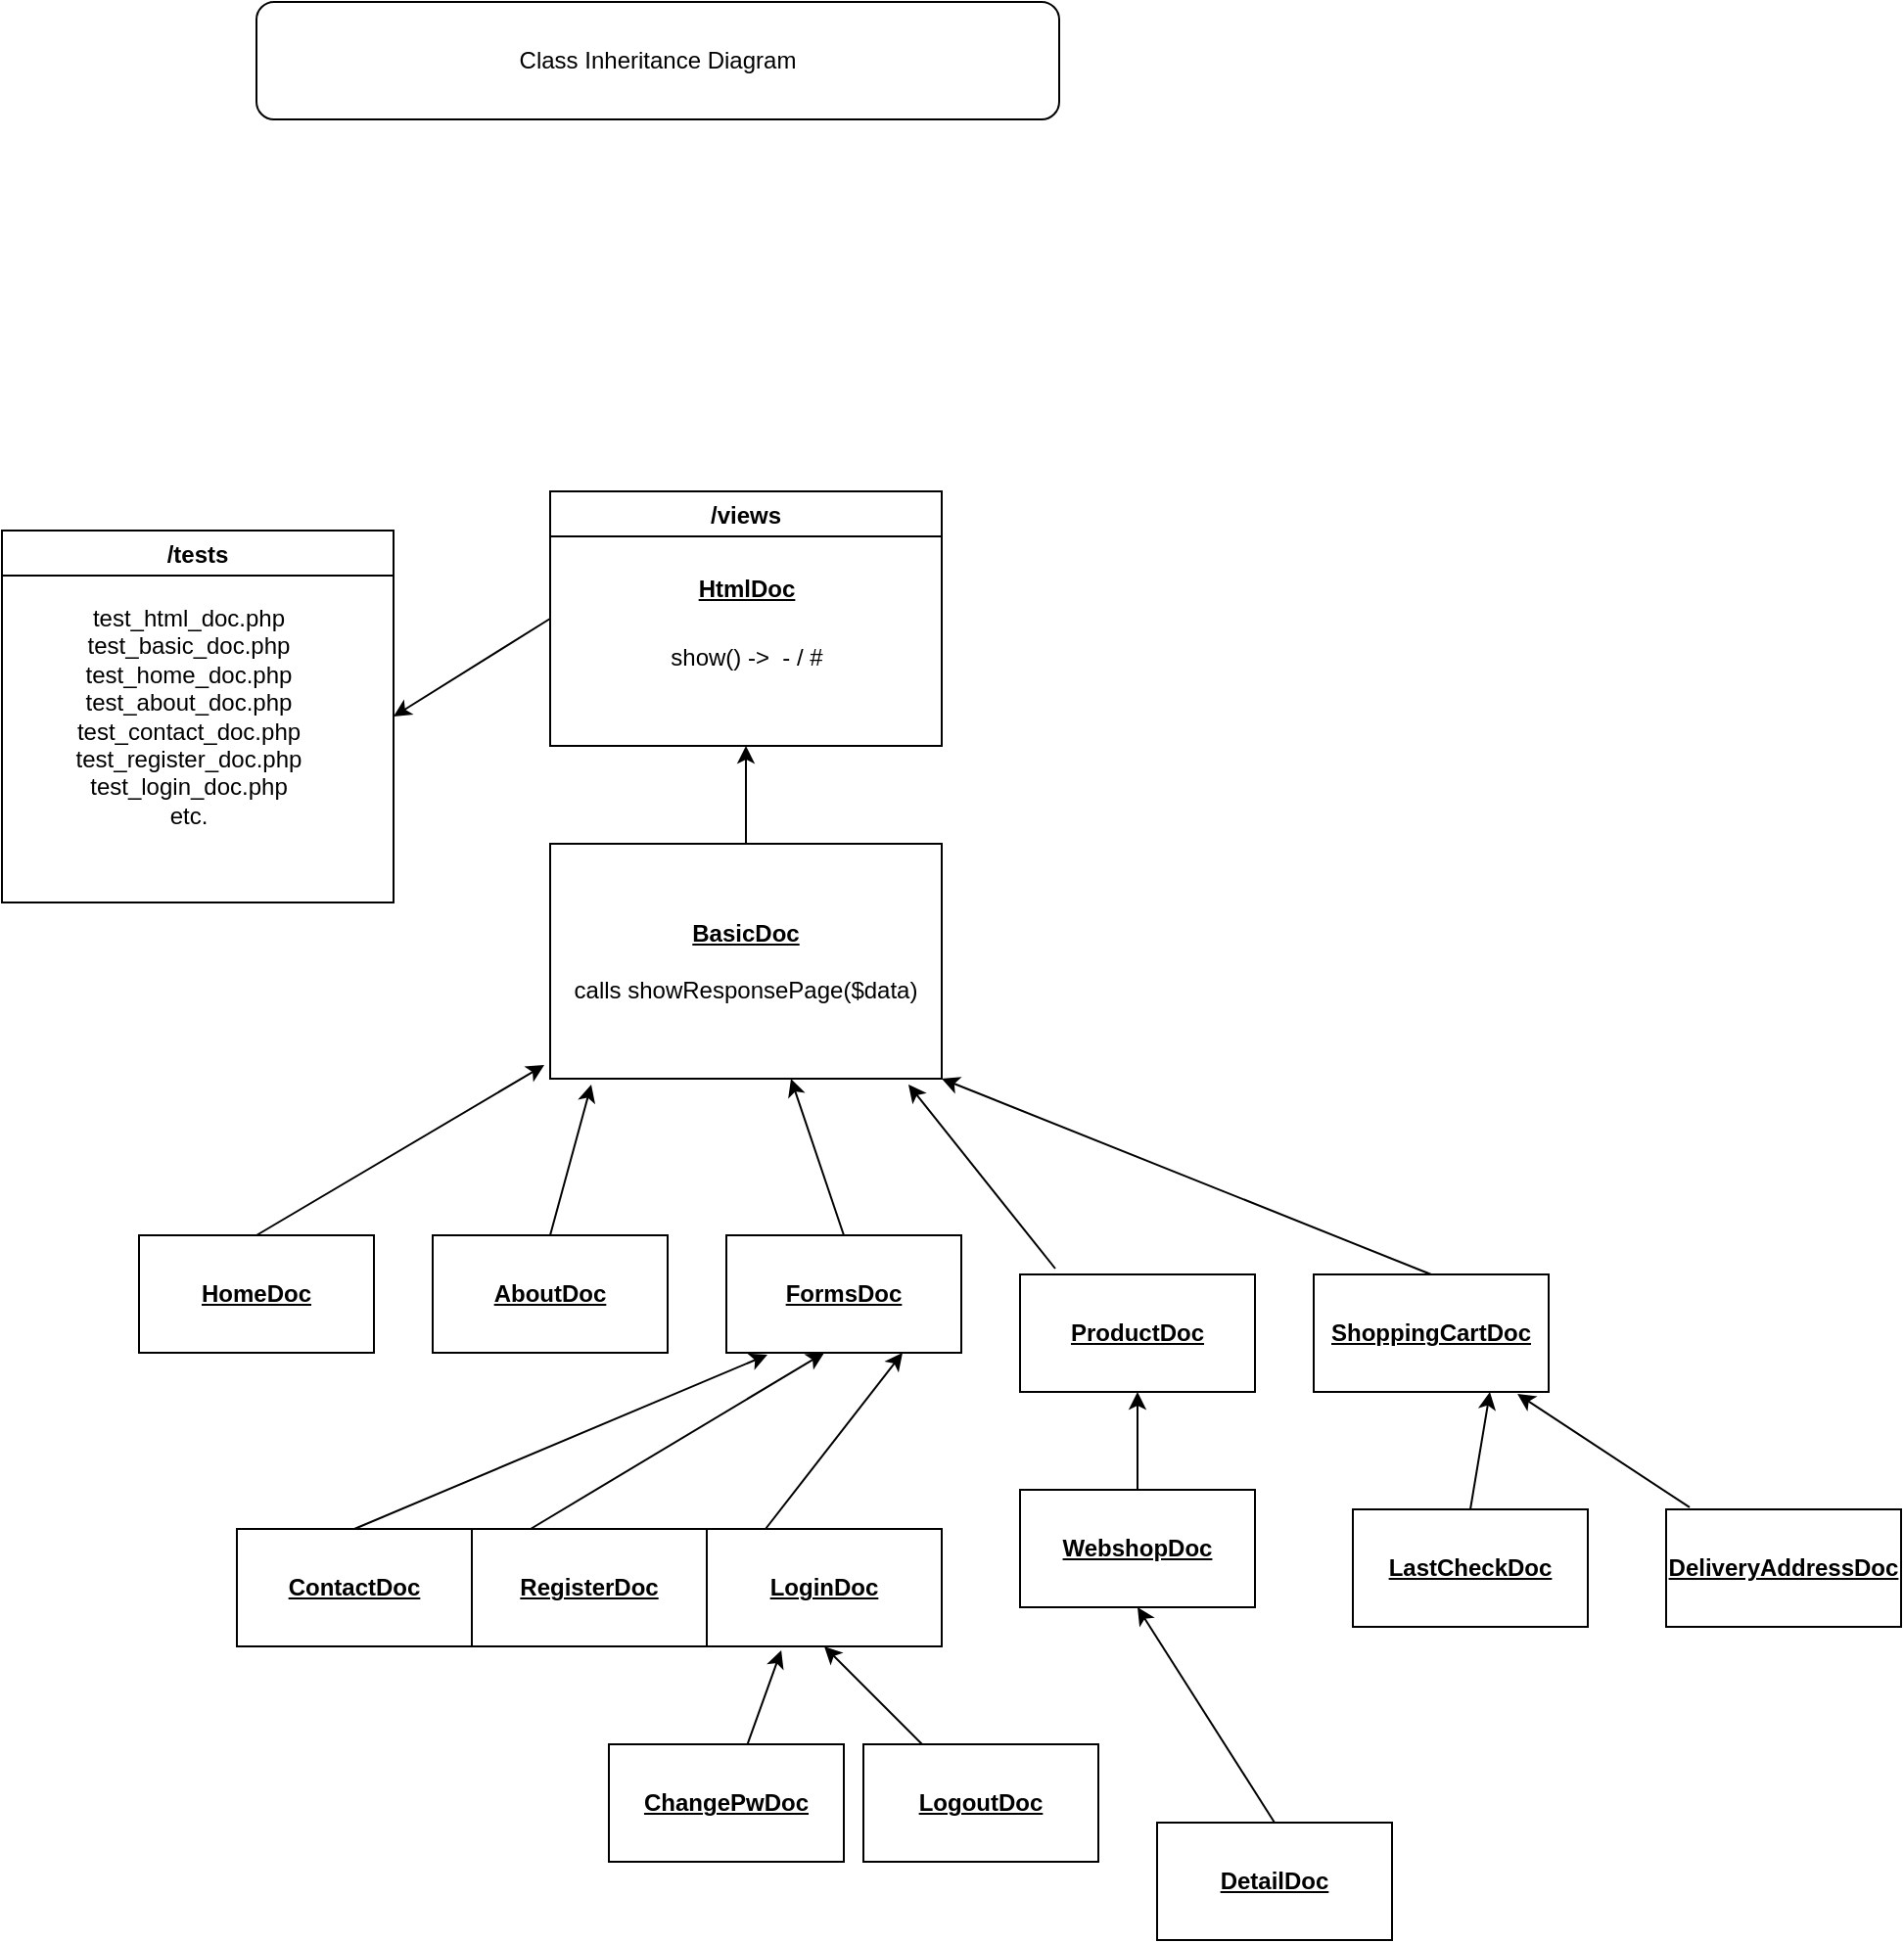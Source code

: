 <mxfile>
    <diagram id="aTy7qONRP_RVKZdk4wjo" name="Page-1">
        <mxGraphModel dx="1208" dy="807" grid="1" gridSize="10" guides="1" tooltips="1" connect="1" arrows="1" fold="1" page="1" pageScale="1" pageWidth="827" pageHeight="1169" math="0" shadow="0">
            <root>
                <mxCell id="0"/>
                <mxCell id="1" parent="0"/>
                <mxCell id="2" value="Class Inheritance Diagram" style="rounded=1;whiteSpace=wrap;html=1;" vertex="1" parent="1">
                    <mxGeometry x="160" y="40" width="410" height="60" as="geometry"/>
                </mxCell>
                <mxCell id="6" value="/views" style="swimlane;" vertex="1" parent="1">
                    <mxGeometry x="310" y="290" width="200" height="130" as="geometry"/>
                </mxCell>
                <mxCell id="7" value="&lt;b&gt;&lt;u&gt;HtmlDoc&lt;/u&gt;&lt;/b&gt;" style="text;html=1;align=center;verticalAlign=middle;resizable=0;points=[];autosize=1;strokeColor=none;fillColor=none;" vertex="1" parent="6">
                    <mxGeometry x="70" y="40" width="60" height="20" as="geometry"/>
                </mxCell>
                <mxCell id="8" value="show() -&amp;gt;&amp;nbsp; - / #&lt;br&gt;" style="text;html=1;align=center;verticalAlign=middle;resizable=0;points=[];autosize=1;strokeColor=none;fillColor=none;" vertex="1" parent="6">
                    <mxGeometry x="55" y="75" width="90" height="20" as="geometry"/>
                </mxCell>
                <mxCell id="9" value="/tests" style="swimlane;" vertex="1" parent="1">
                    <mxGeometry x="30" y="310" width="200" height="190" as="geometry"/>
                </mxCell>
                <mxCell id="10" value="test_html_doc.php&lt;br&gt;test_basic_doc.php&lt;br&gt;test_home_doc.php&lt;br&gt;test_about_doc.php&lt;br&gt;test_contact_doc.php&lt;br&gt;test_register_doc.php&lt;br&gt;test_login_doc.php&lt;br&gt;etc." style="text;html=1;align=center;verticalAlign=middle;resizable=0;points=[];autosize=1;strokeColor=none;fillColor=none;" vertex="1" parent="9">
                    <mxGeometry x="30" y="35" width="130" height="120" as="geometry"/>
                </mxCell>
                <mxCell id="11" value="" style="endArrow=classic;html=1;exitX=0;exitY=0.5;exitDx=0;exitDy=0;entryX=1;entryY=0.5;entryDx=0;entryDy=0;" edge="1" parent="1" source="6" target="9">
                    <mxGeometry width="50" height="50" relative="1" as="geometry">
                        <mxPoint x="390" y="410" as="sourcePoint"/>
                        <mxPoint x="440" y="360" as="targetPoint"/>
                    </mxGeometry>
                </mxCell>
                <mxCell id="12" value="&lt;u style=&quot;font-weight: bold&quot;&gt;BasicDoc&lt;br&gt;&lt;/u&gt;&lt;br&gt;&lt;span&gt;calls showResponsePage($data)&lt;/span&gt;" style="rounded=0;whiteSpace=wrap;html=1;" vertex="1" parent="1">
                    <mxGeometry x="310" y="470" width="200" height="120" as="geometry"/>
                </mxCell>
                <mxCell id="13" value="" style="endArrow=classic;html=1;exitX=0.5;exitY=0;exitDx=0;exitDy=0;entryX=0.5;entryY=1;entryDx=0;entryDy=0;" edge="1" parent="1" source="12" target="6">
                    <mxGeometry width="50" height="50" relative="1" as="geometry">
                        <mxPoint x="390" y="390" as="sourcePoint"/>
                        <mxPoint x="440" y="340" as="targetPoint"/>
                    </mxGeometry>
                </mxCell>
                <mxCell id="14" value="&lt;b&gt;&lt;u&gt;HomeDoc&lt;/u&gt;&lt;/b&gt;" style="rounded=0;whiteSpace=wrap;html=1;" vertex="1" parent="1">
                    <mxGeometry x="100" y="670" width="120" height="60" as="geometry"/>
                </mxCell>
                <mxCell id="15" value="&lt;b&gt;&lt;u&gt;AboutDoc&lt;/u&gt;&lt;/b&gt;" style="rounded=0;whiteSpace=wrap;html=1;" vertex="1" parent="1">
                    <mxGeometry x="250" y="670" width="120" height="60" as="geometry"/>
                </mxCell>
                <mxCell id="17" value="" style="endArrow=classic;html=1;exitX=0.5;exitY=0;exitDx=0;exitDy=0;entryX=-0.015;entryY=0.942;entryDx=0;entryDy=0;entryPerimeter=0;" edge="1" parent="1" source="14" target="12">
                    <mxGeometry width="50" height="50" relative="1" as="geometry">
                        <mxPoint x="390" y="710" as="sourcePoint"/>
                        <mxPoint x="440" y="660" as="targetPoint"/>
                    </mxGeometry>
                </mxCell>
                <mxCell id="18" value="" style="endArrow=classic;html=1;exitX=0.5;exitY=0;exitDx=0;exitDy=0;entryX=0.105;entryY=1.025;entryDx=0;entryDy=0;entryPerimeter=0;" edge="1" parent="1" source="15" target="12">
                    <mxGeometry width="50" height="50" relative="1" as="geometry">
                        <mxPoint x="390" y="710" as="sourcePoint"/>
                        <mxPoint x="440" y="660" as="targetPoint"/>
                    </mxGeometry>
                </mxCell>
                <mxCell id="20" value="&lt;b&gt;&lt;u&gt;FormsDoc&lt;/u&gt;&lt;/b&gt;" style="rounded=0;whiteSpace=wrap;html=1;" vertex="1" parent="1">
                    <mxGeometry x="400" y="670" width="120" height="60" as="geometry"/>
                </mxCell>
                <mxCell id="21" value="&lt;b&gt;&lt;u&gt;ProductDoc&lt;/u&gt;&lt;/b&gt;" style="rounded=0;whiteSpace=wrap;html=1;" vertex="1" parent="1">
                    <mxGeometry x="550" y="690" width="120" height="60" as="geometry"/>
                </mxCell>
                <mxCell id="22" value="" style="endArrow=classic;html=1;exitX=0.5;exitY=0;exitDx=0;exitDy=0;entryX=0.615;entryY=1;entryDx=0;entryDy=0;entryPerimeter=0;" edge="1" parent="1" source="20" target="12">
                    <mxGeometry width="50" height="50" relative="1" as="geometry">
                        <mxPoint x="390" y="470" as="sourcePoint"/>
                        <mxPoint x="440" y="420" as="targetPoint"/>
                    </mxGeometry>
                </mxCell>
                <mxCell id="23" value="" style="endArrow=classic;html=1;exitX=0.15;exitY=-0.05;exitDx=0;exitDy=0;exitPerimeter=0;entryX=0.915;entryY=1.025;entryDx=0;entryDy=0;entryPerimeter=0;" edge="1" parent="1" source="21" target="12">
                    <mxGeometry width="50" height="50" relative="1" as="geometry">
                        <mxPoint x="390" y="470" as="sourcePoint"/>
                        <mxPoint x="440" y="420" as="targetPoint"/>
                    </mxGeometry>
                </mxCell>
                <mxCell id="24" value="&lt;b&gt;&lt;u&gt;ContactDoc&lt;/u&gt;&lt;/b&gt;" style="rounded=0;whiteSpace=wrap;html=1;" vertex="1" parent="1">
                    <mxGeometry x="150" y="820" width="120" height="60" as="geometry"/>
                </mxCell>
                <mxCell id="25" value="&lt;b&gt;&lt;u&gt;LoginDoc&lt;/u&gt;&lt;/b&gt;" style="rounded=0;whiteSpace=wrap;html=1;" vertex="1" parent="1">
                    <mxGeometry x="390" y="820" width="120" height="60" as="geometry"/>
                </mxCell>
                <mxCell id="26" value="&lt;b&gt;&lt;u&gt;RegisterDoc&lt;/u&gt;&lt;/b&gt;" style="rounded=0;whiteSpace=wrap;html=1;" vertex="1" parent="1">
                    <mxGeometry x="270" y="820" width="120" height="60" as="geometry"/>
                </mxCell>
                <mxCell id="27" value="" style="endArrow=classic;html=1;exitX=0.25;exitY=0;exitDx=0;exitDy=0;" edge="1" parent="1" source="26">
                    <mxGeometry width="50" height="50" relative="1" as="geometry">
                        <mxPoint x="390" y="690" as="sourcePoint"/>
                        <mxPoint x="450" y="730" as="targetPoint"/>
                    </mxGeometry>
                </mxCell>
                <mxCell id="30" value="" style="endArrow=classic;html=1;exitX=0.5;exitY=0;exitDx=0;exitDy=0;entryX=0.175;entryY=1.017;entryDx=0;entryDy=0;entryPerimeter=0;" edge="1" parent="1" source="24" target="20">
                    <mxGeometry width="50" height="50" relative="1" as="geometry">
                        <mxPoint x="390" y="690" as="sourcePoint"/>
                        <mxPoint x="440" y="640" as="targetPoint"/>
                    </mxGeometry>
                </mxCell>
                <mxCell id="32" value="" style="endArrow=classic;html=1;exitX=0.25;exitY=0;exitDx=0;exitDy=0;entryX=0.75;entryY=1;entryDx=0;entryDy=0;" edge="1" parent="1" source="25" target="20">
                    <mxGeometry width="50" height="50" relative="1" as="geometry">
                        <mxPoint x="460" y="790" as="sourcePoint"/>
                        <mxPoint x="460" y="740" as="targetPoint"/>
                    </mxGeometry>
                </mxCell>
                <mxCell id="33" value="&lt;b&gt;&lt;u&gt;WebshopDoc&lt;/u&gt;&lt;/b&gt;" style="rounded=0;whiteSpace=wrap;html=1;" vertex="1" parent="1">
                    <mxGeometry x="550" y="800" width="120" height="60" as="geometry"/>
                </mxCell>
                <mxCell id="34" value="" style="endArrow=classic;html=1;entryX=0.5;entryY=1;entryDx=0;entryDy=0;exitX=0.5;exitY=0;exitDx=0;exitDy=0;" edge="1" parent="1" source="33" target="21">
                    <mxGeometry width="50" height="50" relative="1" as="geometry">
                        <mxPoint x="340" y="630" as="sourcePoint"/>
                        <mxPoint x="390" y="580" as="targetPoint"/>
                    </mxGeometry>
                </mxCell>
                <mxCell id="35" value="&lt;b&gt;&lt;u&gt;DetailDoc&lt;/u&gt;&lt;/b&gt;" style="rounded=0;whiteSpace=wrap;html=1;" vertex="1" parent="1">
                    <mxGeometry x="620" y="970" width="120" height="60" as="geometry"/>
                </mxCell>
                <mxCell id="36" value="" style="endArrow=classic;html=1;entryX=0.5;entryY=1;entryDx=0;entryDy=0;exitX=0.5;exitY=0;exitDx=0;exitDy=0;" edge="1" parent="1" source="35" target="33">
                    <mxGeometry width="50" height="50" relative="1" as="geometry">
                        <mxPoint x="840" y="630" as="sourcePoint"/>
                        <mxPoint x="890" y="590" as="targetPoint"/>
                    </mxGeometry>
                </mxCell>
                <mxCell id="37" value="&lt;b&gt;&lt;u&gt;ShoppingCartDoc&lt;/u&gt;&lt;/b&gt;" style="rounded=0;whiteSpace=wrap;html=1;" vertex="1" parent="1">
                    <mxGeometry x="700" y="690" width="120" height="60" as="geometry"/>
                </mxCell>
                <mxCell id="38" value="" style="endArrow=classic;html=1;entryX=1;entryY=1;entryDx=0;entryDy=0;exitX=0.5;exitY=0;exitDx=0;exitDy=0;" edge="1" parent="1" source="37" target="12">
                    <mxGeometry width="50" height="50" relative="1" as="geometry">
                        <mxPoint x="1010" y="670" as="sourcePoint"/>
                        <mxPoint x="1060" y="620" as="targetPoint"/>
                    </mxGeometry>
                </mxCell>
                <mxCell id="39" value="&lt;b&gt;&lt;u&gt;ChangePwDoc&lt;/u&gt;&lt;/b&gt;" style="rounded=0;whiteSpace=wrap;html=1;" vertex="1" parent="1">
                    <mxGeometry x="340" y="930" width="120" height="60" as="geometry"/>
                </mxCell>
                <mxCell id="41" style="edgeStyle=none;html=1;entryX=0.5;entryY=1;entryDx=0;entryDy=0;" edge="1" parent="1" source="40" target="25">
                    <mxGeometry relative="1" as="geometry"/>
                </mxCell>
                <mxCell id="40" value="&lt;b&gt;&lt;u&gt;LogoutDoc&lt;/u&gt;&lt;/b&gt;" style="rounded=0;whiteSpace=wrap;html=1;" vertex="1" parent="1">
                    <mxGeometry x="470" y="930" width="120" height="60" as="geometry"/>
                </mxCell>
                <mxCell id="42" style="edgeStyle=none;html=1;entryX=0.317;entryY=1.033;entryDx=0;entryDy=0;entryPerimeter=0;" edge="1" parent="1" source="39" target="25">
                    <mxGeometry relative="1" as="geometry">
                        <mxPoint x="474.688" y="940" as="sourcePoint"/>
                        <mxPoint x="460" y="890" as="targetPoint"/>
                    </mxGeometry>
                </mxCell>
                <mxCell id="43" value="&lt;b&gt;&lt;u&gt;LastCheckDoc&lt;/u&gt;&lt;/b&gt;" style="rounded=0;whiteSpace=wrap;html=1;" vertex="1" parent="1">
                    <mxGeometry x="720" y="810" width="120" height="60" as="geometry"/>
                </mxCell>
                <mxCell id="44" value="&lt;b&gt;&lt;u&gt;DeliveryAddressDoc&lt;/u&gt;&lt;/b&gt;" style="rounded=0;whiteSpace=wrap;html=1;" vertex="1" parent="1">
                    <mxGeometry x="880" y="810" width="120" height="60" as="geometry"/>
                </mxCell>
                <mxCell id="45" value="" style="endArrow=classic;html=1;exitX=0.5;exitY=0;exitDx=0;exitDy=0;entryX=0.75;entryY=1;entryDx=0;entryDy=0;" edge="1" parent="1" source="43" target="37">
                    <mxGeometry width="50" height="50" relative="1" as="geometry">
                        <mxPoint x="720" y="660" as="sourcePoint"/>
                        <mxPoint x="770" y="610" as="targetPoint"/>
                    </mxGeometry>
                </mxCell>
                <mxCell id="46" value="" style="endArrow=classic;html=1;entryX=0.867;entryY=1.017;entryDx=0;entryDy=0;entryPerimeter=0;exitX=0.1;exitY=-0.017;exitDx=0;exitDy=0;exitPerimeter=0;" edge="1" parent="1" source="44" target="37">
                    <mxGeometry width="50" height="50" relative="1" as="geometry">
                        <mxPoint x="500" y="620" as="sourcePoint"/>
                        <mxPoint x="550" y="570" as="targetPoint"/>
                    </mxGeometry>
                </mxCell>
            </root>
        </mxGraphModel>
    </diagram>
</mxfile>